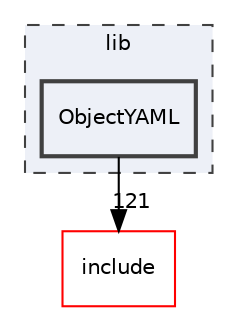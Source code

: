 digraph "lib/ObjectYAML"
{
 // LATEX_PDF_SIZE
  bgcolor="transparent";
  edge [fontname="Helvetica",fontsize="10",labelfontname="Helvetica",labelfontsize="10"];
  node [fontname="Helvetica",fontsize="10",shape="box"];
  compound=true
  subgraph clusterdir_97aefd0d527b934f1d99a682da8fe6a9 {
    graph [ bgcolor="#edf0f7", pencolor="grey25", style="filled,dashed,", label="lib", fontname="Helvetica", fontsize="10", URL="dir_97aefd0d527b934f1d99a682da8fe6a9.html"]
  dir_a3bf8bda2e7c40d662fcaf133724b901 [label="ObjectYAML", style="filled,bold,", fillcolor="#edf0f7", color="grey25", URL="dir_a3bf8bda2e7c40d662fcaf133724b901.html"];
  }
  dir_d44c64559bbebec7f509842c48db8b23 [label="include", style="", fillcolor="#edf0f7", color="red", URL="dir_d44c64559bbebec7f509842c48db8b23.html"];
  dir_a3bf8bda2e7c40d662fcaf133724b901->dir_d44c64559bbebec7f509842c48db8b23 [headlabel="121", labeldistance=1.5 headhref="dir_000154_000082.html"];
}
